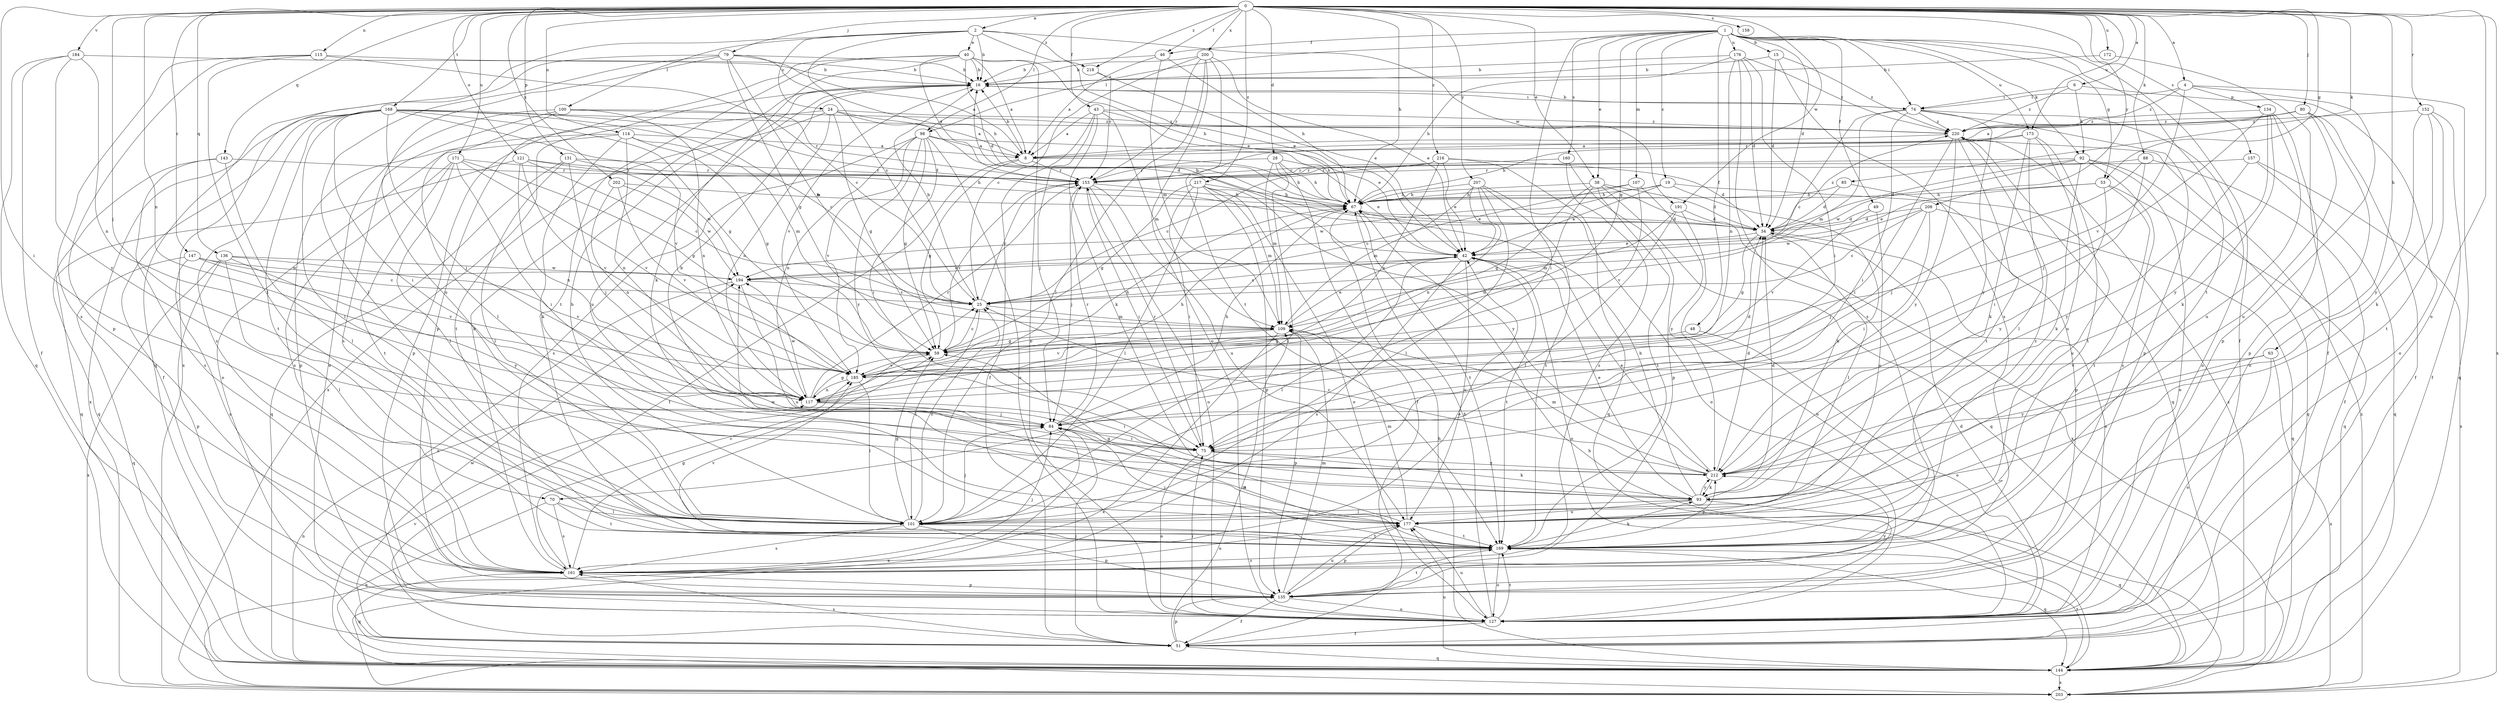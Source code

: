 strict digraph  {
0;
1;
2;
4;
6;
8;
15;
16;
19;
24;
25;
28;
34;
38;
40;
42;
43;
46;
48;
49;
51;
53;
59;
63;
67;
70;
74;
75;
79;
80;
84;
85;
88;
92;
93;
98;
100;
101;
107;
109;
114;
115;
117;
121;
127;
131;
134;
135;
136;
143;
144;
147;
152;
153;
157;
158;
160;
161;
168;
169;
171;
172;
173;
176;
177;
184;
185;
191;
194;
200;
202;
203;
207;
208;
212;
216;
217;
218;
220;
0 -> 2  [label=a];
0 -> 4  [label=a];
0 -> 6  [label=a];
0 -> 28  [label=d];
0 -> 38  [label=e];
0 -> 43  [label=f];
0 -> 46  [label=f];
0 -> 53  [label=g];
0 -> 63  [label=h];
0 -> 67  [label=h];
0 -> 70  [label=i];
0 -> 79  [label=j];
0 -> 80  [label=j];
0 -> 84  [label=j];
0 -> 85  [label=k];
0 -> 88  [label=k];
0 -> 98  [label=l];
0 -> 114  [label=n];
0 -> 115  [label=n];
0 -> 117  [label=n];
0 -> 121  [label=o];
0 -> 127  [label=o];
0 -> 131  [label=p];
0 -> 136  [label=q];
0 -> 143  [label=q];
0 -> 147  [label=r];
0 -> 152  [label=r];
0 -> 157  [label=s];
0 -> 158  [label=s];
0 -> 168  [label=t];
0 -> 171  [label=u];
0 -> 172  [label=u];
0 -> 173  [label=u];
0 -> 184  [label=v];
0 -> 191  [label=w];
0 -> 200  [label=x];
0 -> 202  [label=x];
0 -> 203  [label=x];
0 -> 207  [label=y];
0 -> 208  [label=y];
0 -> 216  [label=z];
0 -> 217  [label=z];
0 -> 218  [label=z];
1 -> 15  [label=b];
1 -> 19  [label=c];
1 -> 34  [label=d];
1 -> 38  [label=e];
1 -> 46  [label=f];
1 -> 48  [label=f];
1 -> 49  [label=f];
1 -> 51  [label=f];
1 -> 53  [label=g];
1 -> 59  [label=g];
1 -> 70  [label=i];
1 -> 74  [label=i];
1 -> 92  [label=k];
1 -> 98  [label=l];
1 -> 107  [label=m];
1 -> 160  [label=s];
1 -> 169  [label=t];
1 -> 173  [label=u];
1 -> 176  [label=u];
2 -> 16  [label=b];
2 -> 24  [label=c];
2 -> 25  [label=c];
2 -> 40  [label=e];
2 -> 42  [label=e];
2 -> 100  [label=l];
2 -> 191  [label=w];
2 -> 203  [label=x];
2 -> 218  [label=z];
4 -> 74  [label=i];
4 -> 134  [label=p];
4 -> 135  [label=p];
4 -> 144  [label=q];
4 -> 185  [label=v];
4 -> 220  [label=z];
6 -> 74  [label=i];
6 -> 92  [label=k];
6 -> 127  [label=o];
6 -> 220  [label=z];
8 -> 16  [label=b];
8 -> 51  [label=f];
8 -> 59  [label=g];
8 -> 67  [label=h];
8 -> 153  [label=r];
15 -> 16  [label=b];
15 -> 34  [label=d];
15 -> 161  [label=s];
15 -> 220  [label=z];
16 -> 74  [label=i];
16 -> 177  [label=u];
16 -> 185  [label=v];
16 -> 203  [label=x];
19 -> 42  [label=e];
19 -> 67  [label=h];
19 -> 93  [label=k];
19 -> 135  [label=p];
19 -> 194  [label=w];
24 -> 8  [label=a];
24 -> 34  [label=d];
24 -> 59  [label=g];
24 -> 117  [label=n];
24 -> 135  [label=p];
24 -> 169  [label=t];
24 -> 220  [label=z];
25 -> 16  [label=b];
25 -> 101  [label=l];
25 -> 109  [label=m];
25 -> 153  [label=r];
28 -> 42  [label=e];
28 -> 51  [label=f];
28 -> 67  [label=h];
28 -> 101  [label=l];
28 -> 109  [label=m];
28 -> 153  [label=r];
34 -> 42  [label=e];
34 -> 59  [label=g];
34 -> 101  [label=l];
34 -> 127  [label=o];
34 -> 220  [label=z];
38 -> 34  [label=d];
38 -> 59  [label=g];
38 -> 67  [label=h];
38 -> 117  [label=n];
38 -> 144  [label=q];
38 -> 169  [label=t];
38 -> 203  [label=x];
40 -> 8  [label=a];
40 -> 16  [label=b];
40 -> 34  [label=d];
40 -> 67  [label=h];
40 -> 93  [label=k];
40 -> 127  [label=o];
40 -> 135  [label=p];
40 -> 153  [label=r];
40 -> 169  [label=t];
42 -> 16  [label=b];
42 -> 25  [label=c];
42 -> 101  [label=l];
42 -> 127  [label=o];
42 -> 161  [label=s];
42 -> 169  [label=t];
42 -> 177  [label=u];
42 -> 194  [label=w];
43 -> 8  [label=a];
43 -> 42  [label=e];
43 -> 51  [label=f];
43 -> 84  [label=j];
43 -> 93  [label=k];
43 -> 109  [label=m];
43 -> 220  [label=z];
46 -> 8  [label=a];
46 -> 16  [label=b];
46 -> 67  [label=h];
46 -> 109  [label=m];
48 -> 59  [label=g];
48 -> 127  [label=o];
49 -> 34  [label=d];
49 -> 177  [label=u];
49 -> 185  [label=v];
51 -> 84  [label=j];
51 -> 109  [label=m];
51 -> 135  [label=p];
51 -> 144  [label=q];
51 -> 161  [label=s];
51 -> 194  [label=w];
53 -> 42  [label=e];
53 -> 67  [label=h];
53 -> 144  [label=q];
53 -> 169  [label=t];
53 -> 212  [label=y];
59 -> 25  [label=c];
59 -> 153  [label=r];
59 -> 185  [label=v];
63 -> 127  [label=o];
63 -> 185  [label=v];
63 -> 203  [label=x];
63 -> 212  [label=y];
67 -> 34  [label=d];
67 -> 169  [label=t];
70 -> 101  [label=l];
70 -> 144  [label=q];
70 -> 161  [label=s];
70 -> 169  [label=t];
74 -> 16  [label=b];
74 -> 25  [label=c];
74 -> 75  [label=i];
74 -> 109  [label=m];
74 -> 127  [label=o];
74 -> 135  [label=p];
74 -> 212  [label=y];
74 -> 220  [label=z];
75 -> 16  [label=b];
75 -> 93  [label=k];
75 -> 127  [label=o];
75 -> 153  [label=r];
75 -> 212  [label=y];
79 -> 8  [label=a];
79 -> 16  [label=b];
79 -> 59  [label=g];
79 -> 67  [label=h];
79 -> 101  [label=l];
79 -> 109  [label=m];
79 -> 144  [label=q];
79 -> 177  [label=u];
80 -> 8  [label=a];
80 -> 51  [label=f];
80 -> 127  [label=o];
80 -> 153  [label=r];
80 -> 177  [label=u];
80 -> 220  [label=z];
84 -> 67  [label=h];
84 -> 75  [label=i];
84 -> 153  [label=r];
84 -> 169  [label=t];
84 -> 203  [label=x];
85 -> 34  [label=d];
85 -> 67  [label=h];
85 -> 177  [label=u];
88 -> 51  [label=f];
88 -> 75  [label=i];
88 -> 84  [label=j];
88 -> 153  [label=r];
92 -> 34  [label=d];
92 -> 93  [label=k];
92 -> 127  [label=o];
92 -> 144  [label=q];
92 -> 153  [label=r];
92 -> 161  [label=s];
92 -> 194  [label=w];
93 -> 34  [label=d];
93 -> 42  [label=e];
93 -> 67  [label=h];
93 -> 101  [label=l];
93 -> 144  [label=q];
93 -> 177  [label=u];
93 -> 212  [label=y];
98 -> 8  [label=a];
98 -> 59  [label=g];
98 -> 67  [label=h];
98 -> 75  [label=i];
98 -> 117  [label=n];
98 -> 127  [label=o];
98 -> 161  [label=s];
98 -> 185  [label=v];
98 -> 212  [label=y];
100 -> 101  [label=l];
100 -> 117  [label=n];
100 -> 127  [label=o];
100 -> 153  [label=r];
100 -> 161  [label=s];
100 -> 220  [label=z];
101 -> 16  [label=b];
101 -> 25  [label=c];
101 -> 59  [label=g];
101 -> 84  [label=j];
101 -> 135  [label=p];
101 -> 161  [label=s];
101 -> 169  [label=t];
107 -> 25  [label=c];
107 -> 67  [label=h];
107 -> 185  [label=v];
107 -> 212  [label=y];
109 -> 42  [label=e];
109 -> 59  [label=g];
109 -> 135  [label=p];
109 -> 185  [label=v];
109 -> 203  [label=x];
114 -> 8  [label=a];
114 -> 59  [label=g];
114 -> 93  [label=k];
114 -> 109  [label=m];
114 -> 117  [label=n];
114 -> 127  [label=o];
114 -> 135  [label=p];
115 -> 16  [label=b];
115 -> 25  [label=c];
115 -> 101  [label=l];
115 -> 135  [label=p];
115 -> 161  [label=s];
117 -> 34  [label=d];
117 -> 59  [label=g];
117 -> 67  [label=h];
117 -> 75  [label=i];
117 -> 84  [label=j];
117 -> 153  [label=r];
117 -> 194  [label=w];
121 -> 25  [label=c];
121 -> 67  [label=h];
121 -> 117  [label=n];
121 -> 144  [label=q];
121 -> 153  [label=r];
121 -> 185  [label=v];
127 -> 34  [label=d];
127 -> 51  [label=f];
127 -> 67  [label=h];
127 -> 75  [label=i];
127 -> 169  [label=t];
127 -> 177  [label=u];
131 -> 84  [label=j];
131 -> 101  [label=l];
131 -> 144  [label=q];
131 -> 153  [label=r];
131 -> 194  [label=w];
134 -> 84  [label=j];
134 -> 93  [label=k];
134 -> 135  [label=p];
134 -> 177  [label=u];
134 -> 212  [label=y];
134 -> 220  [label=z];
135 -> 51  [label=f];
135 -> 109  [label=m];
135 -> 127  [label=o];
135 -> 169  [label=t];
135 -> 177  [label=u];
135 -> 212  [label=y];
136 -> 101  [label=l];
136 -> 135  [label=p];
136 -> 185  [label=v];
136 -> 194  [label=w];
136 -> 203  [label=x];
136 -> 212  [label=y];
143 -> 101  [label=l];
143 -> 144  [label=q];
143 -> 153  [label=r];
143 -> 161  [label=s];
144 -> 67  [label=h];
144 -> 117  [label=n];
144 -> 169  [label=t];
144 -> 177  [label=u];
144 -> 185  [label=v];
144 -> 203  [label=x];
144 -> 220  [label=z];
147 -> 25  [label=c];
147 -> 144  [label=q];
147 -> 161  [label=s];
147 -> 185  [label=v];
147 -> 194  [label=w];
152 -> 51  [label=f];
152 -> 93  [label=k];
152 -> 169  [label=t];
152 -> 212  [label=y];
152 -> 220  [label=z];
153 -> 67  [label=h];
153 -> 75  [label=i];
153 -> 84  [label=j];
153 -> 127  [label=o];
153 -> 177  [label=u];
157 -> 144  [label=q];
157 -> 153  [label=r];
157 -> 203  [label=x];
157 -> 212  [label=y];
160 -> 135  [label=p];
160 -> 153  [label=r];
160 -> 161  [label=s];
161 -> 16  [label=b];
161 -> 25  [label=c];
161 -> 42  [label=e];
161 -> 59  [label=g];
161 -> 84  [label=j];
161 -> 135  [label=p];
161 -> 144  [label=q];
161 -> 177  [label=u];
168 -> 25  [label=c];
168 -> 34  [label=d];
168 -> 51  [label=f];
168 -> 59  [label=g];
168 -> 75  [label=i];
168 -> 84  [label=j];
168 -> 101  [label=l];
168 -> 161  [label=s];
168 -> 169  [label=t];
168 -> 185  [label=v];
168 -> 203  [label=x];
168 -> 220  [label=z];
169 -> 84  [label=j];
169 -> 93  [label=k];
169 -> 127  [label=o];
169 -> 144  [label=q];
169 -> 161  [label=s];
169 -> 185  [label=v];
169 -> 212  [label=y];
169 -> 220  [label=z];
171 -> 59  [label=g];
171 -> 75  [label=i];
171 -> 101  [label=l];
171 -> 153  [label=r];
171 -> 161  [label=s];
171 -> 169  [label=t];
171 -> 185  [label=v];
172 -> 16  [label=b];
172 -> 51  [label=f];
173 -> 8  [label=a];
173 -> 67  [label=h];
173 -> 93  [label=k];
173 -> 101  [label=l];
173 -> 169  [label=t];
173 -> 177  [label=u];
176 -> 16  [label=b];
176 -> 34  [label=d];
176 -> 67  [label=h];
176 -> 75  [label=i];
176 -> 117  [label=n];
176 -> 161  [label=s];
176 -> 220  [label=z];
177 -> 59  [label=g];
177 -> 109  [label=m];
177 -> 135  [label=p];
177 -> 169  [label=t];
177 -> 194  [label=w];
184 -> 16  [label=b];
184 -> 51  [label=f];
184 -> 117  [label=n];
184 -> 144  [label=q];
184 -> 212  [label=y];
185 -> 67  [label=h];
185 -> 101  [label=l];
185 -> 117  [label=n];
191 -> 34  [label=d];
191 -> 101  [label=l];
191 -> 109  [label=m];
191 -> 127  [label=o];
194 -> 25  [label=c];
194 -> 127  [label=o];
194 -> 177  [label=u];
200 -> 16  [label=b];
200 -> 25  [label=c];
200 -> 42  [label=e];
200 -> 101  [label=l];
200 -> 127  [label=o];
200 -> 153  [label=r];
200 -> 169  [label=t];
202 -> 67  [label=h];
202 -> 117  [label=n];
202 -> 185  [label=v];
202 -> 194  [label=w];
203 -> 67  [label=h];
203 -> 220  [label=z];
207 -> 42  [label=e];
207 -> 67  [label=h];
207 -> 101  [label=l];
207 -> 109  [label=m];
207 -> 117  [label=n];
207 -> 127  [label=o];
207 -> 169  [label=t];
208 -> 25  [label=c];
208 -> 34  [label=d];
208 -> 75  [label=i];
208 -> 84  [label=j];
208 -> 144  [label=q];
208 -> 194  [label=w];
212 -> 25  [label=c];
212 -> 34  [label=d];
212 -> 42  [label=e];
212 -> 93  [label=k];
212 -> 109  [label=m];
216 -> 25  [label=c];
216 -> 34  [label=d];
216 -> 42  [label=e];
216 -> 144  [label=q];
216 -> 153  [label=r];
216 -> 185  [label=v];
217 -> 59  [label=g];
217 -> 67  [label=h];
217 -> 75  [label=i];
217 -> 101  [label=l];
217 -> 109  [label=m];
217 -> 127  [label=o];
217 -> 135  [label=p];
217 -> 212  [label=y];
218 -> 42  [label=e];
218 -> 153  [label=r];
220 -> 8  [label=a];
220 -> 75  [label=i];
220 -> 144  [label=q];
220 -> 169  [label=t];
220 -> 212  [label=y];
}
